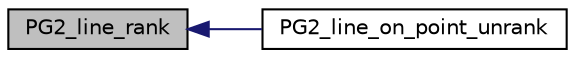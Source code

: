 digraph "PG2_line_rank"
{
  edge [fontname="Helvetica",fontsize="10",labelfontname="Helvetica",labelfontsize="10"];
  node [fontname="Helvetica",fontsize="10",shape=record];
  rankdir="LR";
  Node2782 [label="PG2_line_rank",height=0.2,width=0.4,color="black", fillcolor="grey75", style="filled", fontcolor="black"];
  Node2782 -> Node2783 [dir="back",color="midnightblue",fontsize="10",style="solid",fontname="Helvetica"];
  Node2783 [label="PG2_line_on_point_unrank",height=0.2,width=0.4,color="black", fillcolor="white", style="filled",URL="$df/de4/projective_8_c.html#ae692d09e8b7648400eec1e5f0c74d885"];
}
